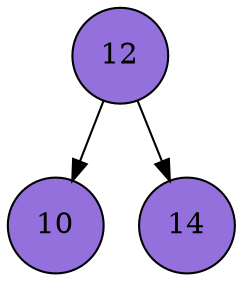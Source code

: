 digraph ArvoreBinaria {
node [shape=circle, style=filled, color=black, fillcolor="#9370DB"];
edge [color=black];
12 -> 10;
12 -> 14;
}
